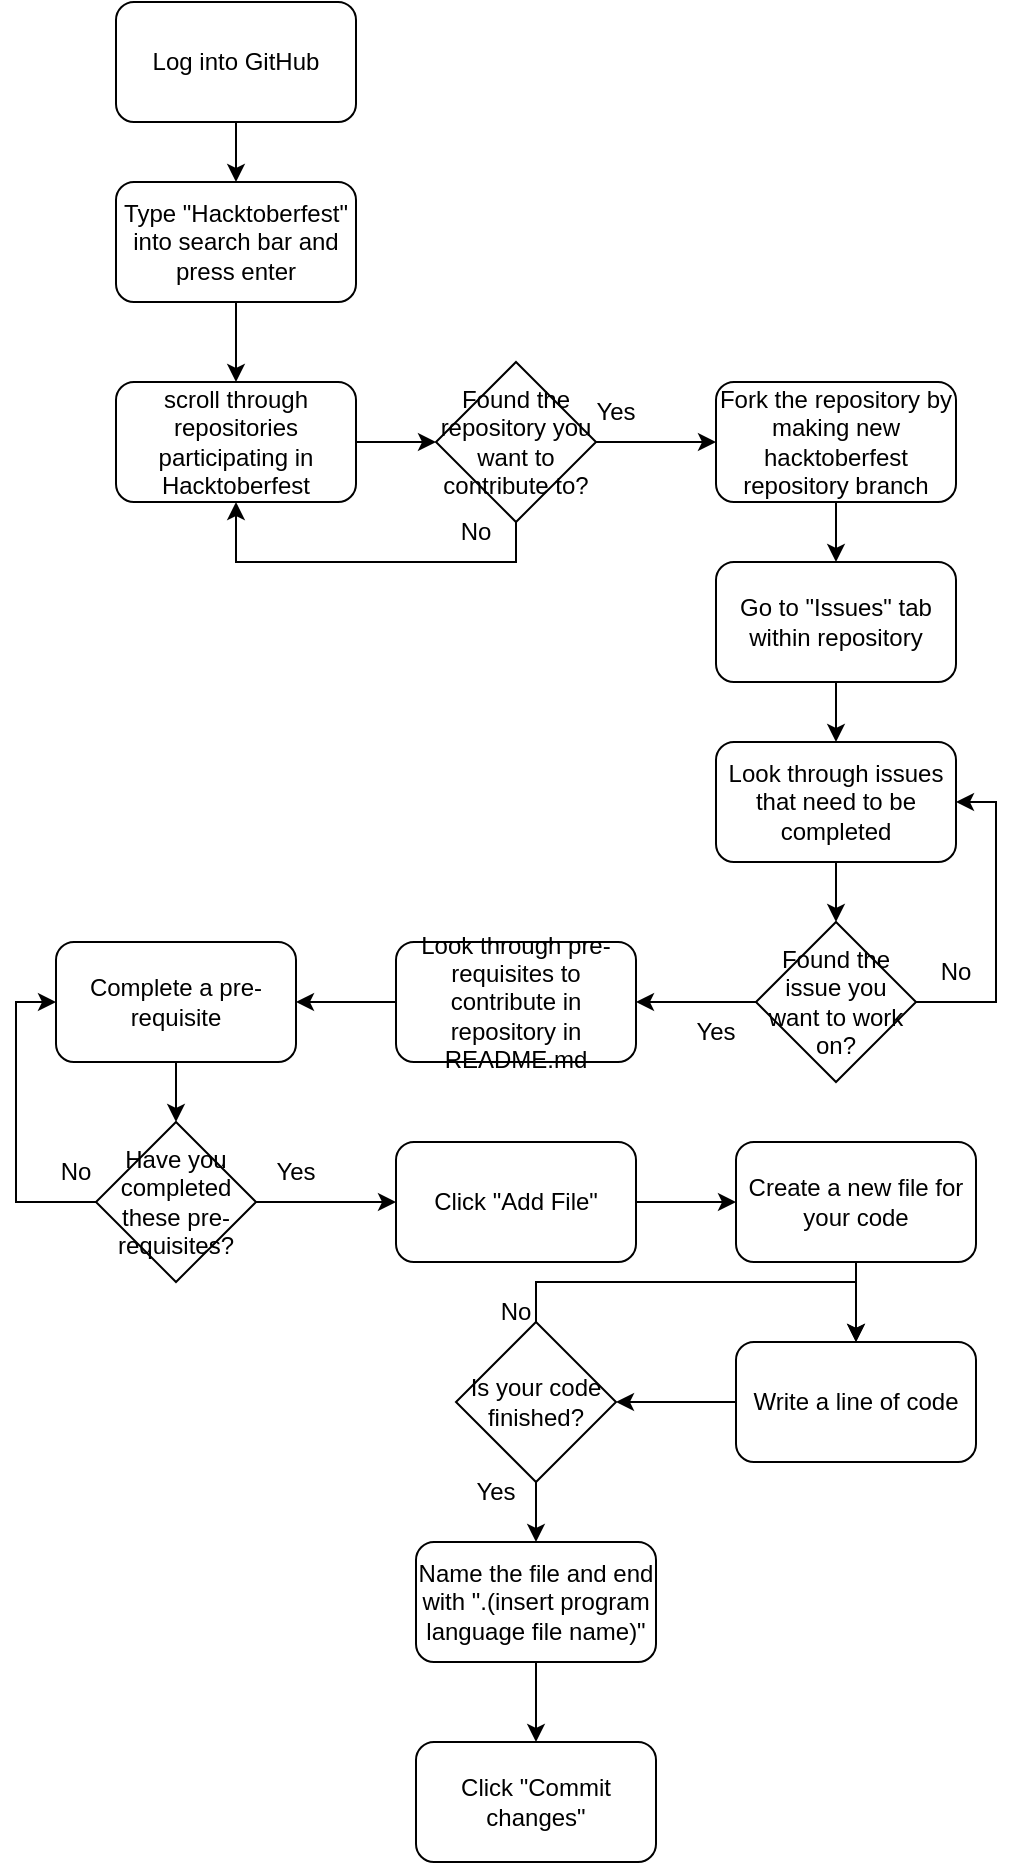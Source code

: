 <mxfile version="22.0.8" type="github">
  <diagram id="C5RBs43oDa-KdzZeNtuy" name="Page-1">
    <mxGraphModel dx="836" dy="455" grid="1" gridSize="10" guides="1" tooltips="1" connect="1" arrows="1" fold="1" page="1" pageScale="1" pageWidth="827" pageHeight="1169" math="0" shadow="0">
      <root>
        <mxCell id="WIyWlLk6GJQsqaUBKTNV-0" />
        <mxCell id="WIyWlLk6GJQsqaUBKTNV-1" parent="WIyWlLk6GJQsqaUBKTNV-0" />
        <mxCell id="LBUSXOYxLL9FHg3XURjK-1" style="edgeStyle=orthogonalEdgeStyle;rounded=0;orthogonalLoop=1;jettySize=auto;html=1;exitX=0.5;exitY=1;exitDx=0;exitDy=0;entryX=0.5;entryY=0;entryDx=0;entryDy=0;" edge="1" parent="WIyWlLk6GJQsqaUBKTNV-1" source="WIyWlLk6GJQsqaUBKTNV-3" target="LBUSXOYxLL9FHg3XURjK-0">
          <mxGeometry relative="1" as="geometry" />
        </mxCell>
        <mxCell id="WIyWlLk6GJQsqaUBKTNV-3" value="Log into GitHub" style="rounded=1;whiteSpace=wrap;html=1;fontSize=12;glass=0;strokeWidth=1;shadow=0;" parent="WIyWlLk6GJQsqaUBKTNV-1" vertex="1">
          <mxGeometry x="230" y="20" width="120" height="60" as="geometry" />
        </mxCell>
        <mxCell id="LBUSXOYxLL9FHg3XURjK-7" value="" style="edgeStyle=orthogonalEdgeStyle;rounded=0;orthogonalLoop=1;jettySize=auto;html=1;" edge="1" parent="WIyWlLk6GJQsqaUBKTNV-1" source="LBUSXOYxLL9FHg3XURjK-0" target="LBUSXOYxLL9FHg3XURjK-6">
          <mxGeometry relative="1" as="geometry" />
        </mxCell>
        <mxCell id="LBUSXOYxLL9FHg3XURjK-0" value="Type &quot;Hacktoberfest&quot; into search bar and press enter" style="rounded=1;whiteSpace=wrap;html=1;" vertex="1" parent="WIyWlLk6GJQsqaUBKTNV-1">
          <mxGeometry x="230" y="110" width="120" height="60" as="geometry" />
        </mxCell>
        <mxCell id="LBUSXOYxLL9FHg3XURjK-11" style="edgeStyle=orthogonalEdgeStyle;rounded=0;orthogonalLoop=1;jettySize=auto;html=1;exitX=0.5;exitY=1;exitDx=0;exitDy=0;entryX=0.5;entryY=1;entryDx=0;entryDy=0;" edge="1" parent="WIyWlLk6GJQsqaUBKTNV-1" source="LBUSXOYxLL9FHg3XURjK-3" target="LBUSXOYxLL9FHg3XURjK-6">
          <mxGeometry relative="1" as="geometry" />
        </mxCell>
        <mxCell id="LBUSXOYxLL9FHg3XURjK-57" value="" style="edgeStyle=orthogonalEdgeStyle;rounded=0;orthogonalLoop=1;jettySize=auto;html=1;" edge="1" parent="WIyWlLk6GJQsqaUBKTNV-1" source="LBUSXOYxLL9FHg3XURjK-3" target="LBUSXOYxLL9FHg3XURjK-56">
          <mxGeometry relative="1" as="geometry" />
        </mxCell>
        <mxCell id="LBUSXOYxLL9FHg3XURjK-3" value="Found the repository you want to contribute to?" style="rhombus;whiteSpace=wrap;html=1;" vertex="1" parent="WIyWlLk6GJQsqaUBKTNV-1">
          <mxGeometry x="390" y="200" width="80" height="80" as="geometry" />
        </mxCell>
        <mxCell id="LBUSXOYxLL9FHg3XURjK-8" value="" style="edgeStyle=orthogonalEdgeStyle;rounded=0;orthogonalLoop=1;jettySize=auto;html=1;" edge="1" parent="WIyWlLk6GJQsqaUBKTNV-1" source="LBUSXOYxLL9FHg3XURjK-6" target="LBUSXOYxLL9FHg3XURjK-3">
          <mxGeometry relative="1" as="geometry" />
        </mxCell>
        <mxCell id="LBUSXOYxLL9FHg3XURjK-6" value="scroll through repositories participating in Hacktoberfest" style="rounded=1;whiteSpace=wrap;html=1;" vertex="1" parent="WIyWlLk6GJQsqaUBKTNV-1">
          <mxGeometry x="230" y="210" width="120" height="60" as="geometry" />
        </mxCell>
        <mxCell id="LBUSXOYxLL9FHg3XURjK-33" value="" style="edgeStyle=orthogonalEdgeStyle;rounded=0;orthogonalLoop=1;jettySize=auto;html=1;" edge="1" parent="WIyWlLk6GJQsqaUBKTNV-1" source="LBUSXOYxLL9FHg3XURjK-9" target="LBUSXOYxLL9FHg3XURjK-32">
          <mxGeometry relative="1" as="geometry" />
        </mxCell>
        <mxCell id="LBUSXOYxLL9FHg3XURjK-9" value="Look through pre-requisites to contribute in repository in README.md" style="rounded=1;whiteSpace=wrap;html=1;" vertex="1" parent="WIyWlLk6GJQsqaUBKTNV-1">
          <mxGeometry x="370" y="490" width="120" height="60" as="geometry" />
        </mxCell>
        <mxCell id="LBUSXOYxLL9FHg3XURjK-12" value="No" style="text;html=1;strokeColor=none;fillColor=none;align=center;verticalAlign=middle;whiteSpace=wrap;rounded=0;" vertex="1" parent="WIyWlLk6GJQsqaUBKTNV-1">
          <mxGeometry x="380" y="270" width="60" height="30" as="geometry" />
        </mxCell>
        <mxCell id="LBUSXOYxLL9FHg3XURjK-16" value="Yes" style="text;html=1;strokeColor=none;fillColor=none;align=center;verticalAlign=middle;whiteSpace=wrap;rounded=0;" vertex="1" parent="WIyWlLk6GJQsqaUBKTNV-1">
          <mxGeometry x="450" y="210" width="60" height="30" as="geometry" />
        </mxCell>
        <mxCell id="LBUSXOYxLL9FHg3XURjK-35" style="edgeStyle=orthogonalEdgeStyle;rounded=0;orthogonalLoop=1;jettySize=auto;html=1;exitX=0;exitY=0.5;exitDx=0;exitDy=0;entryX=0;entryY=0.5;entryDx=0;entryDy=0;" edge="1" parent="WIyWlLk6GJQsqaUBKTNV-1" source="LBUSXOYxLL9FHg3XURjK-17" target="LBUSXOYxLL9FHg3XURjK-32">
          <mxGeometry relative="1" as="geometry" />
        </mxCell>
        <mxCell id="LBUSXOYxLL9FHg3XURjK-40" style="edgeStyle=orthogonalEdgeStyle;rounded=0;orthogonalLoop=1;jettySize=auto;html=1;exitX=1;exitY=0.5;exitDx=0;exitDy=0;entryX=0;entryY=0.5;entryDx=0;entryDy=0;" edge="1" parent="WIyWlLk6GJQsqaUBKTNV-1" source="LBUSXOYxLL9FHg3XURjK-17" target="LBUSXOYxLL9FHg3XURjK-36">
          <mxGeometry relative="1" as="geometry" />
        </mxCell>
        <mxCell id="LBUSXOYxLL9FHg3XURjK-17" value="Have you completed these pre-requisites?" style="rhombus;whiteSpace=wrap;html=1;" vertex="1" parent="WIyWlLk6GJQsqaUBKTNV-1">
          <mxGeometry x="220" y="580" width="80" height="80" as="geometry" />
        </mxCell>
        <mxCell id="LBUSXOYxLL9FHg3XURjK-23" value="" style="edgeStyle=orthogonalEdgeStyle;rounded=0;orthogonalLoop=1;jettySize=auto;html=1;" edge="1" parent="WIyWlLk6GJQsqaUBKTNV-1" source="LBUSXOYxLL9FHg3XURjK-19" target="LBUSXOYxLL9FHg3XURjK-22">
          <mxGeometry relative="1" as="geometry" />
        </mxCell>
        <mxCell id="LBUSXOYxLL9FHg3XURjK-19" value="Go to &quot;Issues&quot; tab within repository" style="rounded=1;whiteSpace=wrap;html=1;" vertex="1" parent="WIyWlLk6GJQsqaUBKTNV-1">
          <mxGeometry x="530" y="300" width="120" height="60" as="geometry" />
        </mxCell>
        <mxCell id="LBUSXOYxLL9FHg3XURjK-25" value="" style="edgeStyle=orthogonalEdgeStyle;rounded=0;orthogonalLoop=1;jettySize=auto;html=1;" edge="1" parent="WIyWlLk6GJQsqaUBKTNV-1" source="LBUSXOYxLL9FHg3XURjK-22" target="LBUSXOYxLL9FHg3XURjK-24">
          <mxGeometry relative="1" as="geometry" />
        </mxCell>
        <mxCell id="LBUSXOYxLL9FHg3XURjK-22" value="Look through issues that need to be completed" style="rounded=1;whiteSpace=wrap;html=1;" vertex="1" parent="WIyWlLk6GJQsqaUBKTNV-1">
          <mxGeometry x="530" y="390" width="120" height="60" as="geometry" />
        </mxCell>
        <mxCell id="LBUSXOYxLL9FHg3XURjK-27" value="" style="edgeStyle=orthogonalEdgeStyle;rounded=0;orthogonalLoop=1;jettySize=auto;html=1;" edge="1" parent="WIyWlLk6GJQsqaUBKTNV-1" source="LBUSXOYxLL9FHg3XURjK-24" target="LBUSXOYxLL9FHg3XURjK-9">
          <mxGeometry relative="1" as="geometry" />
        </mxCell>
        <mxCell id="LBUSXOYxLL9FHg3XURjK-55" style="edgeStyle=orthogonalEdgeStyle;rounded=0;orthogonalLoop=1;jettySize=auto;html=1;exitX=1;exitY=0.5;exitDx=0;exitDy=0;entryX=1;entryY=0.5;entryDx=0;entryDy=0;" edge="1" parent="WIyWlLk6GJQsqaUBKTNV-1" source="LBUSXOYxLL9FHg3XURjK-24" target="LBUSXOYxLL9FHg3XURjK-22">
          <mxGeometry relative="1" as="geometry">
            <Array as="points">
              <mxPoint x="670" y="520" />
              <mxPoint x="670" y="420" />
            </Array>
          </mxGeometry>
        </mxCell>
        <mxCell id="LBUSXOYxLL9FHg3XURjK-24" value="Found the issue you want to work on?" style="rhombus;whiteSpace=wrap;html=1;" vertex="1" parent="WIyWlLk6GJQsqaUBKTNV-1">
          <mxGeometry x="550" y="480" width="80" height="80" as="geometry" />
        </mxCell>
        <mxCell id="LBUSXOYxLL9FHg3XURjK-28" value="Yes" style="text;html=1;strokeColor=none;fillColor=none;align=center;verticalAlign=middle;whiteSpace=wrap;rounded=0;" vertex="1" parent="WIyWlLk6GJQsqaUBKTNV-1">
          <mxGeometry x="500" y="520" width="60" height="30" as="geometry" />
        </mxCell>
        <mxCell id="LBUSXOYxLL9FHg3XURjK-29" value="No" style="text;html=1;strokeColor=none;fillColor=none;align=center;verticalAlign=middle;whiteSpace=wrap;rounded=0;" vertex="1" parent="WIyWlLk6GJQsqaUBKTNV-1">
          <mxGeometry x="620" y="490" width="60" height="30" as="geometry" />
        </mxCell>
        <mxCell id="LBUSXOYxLL9FHg3XURjK-34" value="" style="edgeStyle=orthogonalEdgeStyle;rounded=0;orthogonalLoop=1;jettySize=auto;html=1;" edge="1" parent="WIyWlLk6GJQsqaUBKTNV-1" source="LBUSXOYxLL9FHg3XURjK-32" target="LBUSXOYxLL9FHg3XURjK-17">
          <mxGeometry relative="1" as="geometry" />
        </mxCell>
        <mxCell id="LBUSXOYxLL9FHg3XURjK-32" value="Complete a pre-requisite" style="rounded=1;whiteSpace=wrap;html=1;" vertex="1" parent="WIyWlLk6GJQsqaUBKTNV-1">
          <mxGeometry x="200" y="490" width="120" height="60" as="geometry" />
        </mxCell>
        <mxCell id="LBUSXOYxLL9FHg3XURjK-42" value="" style="edgeStyle=orthogonalEdgeStyle;rounded=0;orthogonalLoop=1;jettySize=auto;html=1;" edge="1" parent="WIyWlLk6GJQsqaUBKTNV-1" source="LBUSXOYxLL9FHg3XURjK-36" target="LBUSXOYxLL9FHg3XURjK-41">
          <mxGeometry relative="1" as="geometry" />
        </mxCell>
        <mxCell id="LBUSXOYxLL9FHg3XURjK-36" value="Click &quot;Add File&quot;" style="rounded=1;whiteSpace=wrap;html=1;" vertex="1" parent="WIyWlLk6GJQsqaUBKTNV-1">
          <mxGeometry x="370" y="590" width="120" height="60" as="geometry" />
        </mxCell>
        <mxCell id="LBUSXOYxLL9FHg3XURjK-37" value="No" style="text;html=1;strokeColor=none;fillColor=none;align=center;verticalAlign=middle;whiteSpace=wrap;rounded=0;" vertex="1" parent="WIyWlLk6GJQsqaUBKTNV-1">
          <mxGeometry x="180" y="590" width="60" height="30" as="geometry" />
        </mxCell>
        <mxCell id="LBUSXOYxLL9FHg3XURjK-39" value="Yes" style="text;html=1;strokeColor=none;fillColor=none;align=center;verticalAlign=middle;whiteSpace=wrap;rounded=0;" vertex="1" parent="WIyWlLk6GJQsqaUBKTNV-1">
          <mxGeometry x="290" y="590" width="60" height="30" as="geometry" />
        </mxCell>
        <mxCell id="LBUSXOYxLL9FHg3XURjK-50" value="" style="edgeStyle=orthogonalEdgeStyle;rounded=0;orthogonalLoop=1;jettySize=auto;html=1;" edge="1" parent="WIyWlLk6GJQsqaUBKTNV-1" source="LBUSXOYxLL9FHg3XURjK-41" target="LBUSXOYxLL9FHg3XURjK-43">
          <mxGeometry relative="1" as="geometry" />
        </mxCell>
        <mxCell id="LBUSXOYxLL9FHg3XURjK-41" value="Create a new file for your code" style="rounded=1;whiteSpace=wrap;html=1;" vertex="1" parent="WIyWlLk6GJQsqaUBKTNV-1">
          <mxGeometry x="540" y="590" width="120" height="60" as="geometry" />
        </mxCell>
        <mxCell id="LBUSXOYxLL9FHg3XURjK-45" value="" style="edgeStyle=orthogonalEdgeStyle;rounded=0;orthogonalLoop=1;jettySize=auto;html=1;" edge="1" parent="WIyWlLk6GJQsqaUBKTNV-1" source="LBUSXOYxLL9FHg3XURjK-43" target="LBUSXOYxLL9FHg3XURjK-44">
          <mxGeometry relative="1" as="geometry" />
        </mxCell>
        <mxCell id="LBUSXOYxLL9FHg3XURjK-43" value="Write a line of code" style="rounded=1;whiteSpace=wrap;html=1;" vertex="1" parent="WIyWlLk6GJQsqaUBKTNV-1">
          <mxGeometry x="540" y="690" width="120" height="60" as="geometry" />
        </mxCell>
        <mxCell id="LBUSXOYxLL9FHg3XURjK-52" style="edgeStyle=orthogonalEdgeStyle;rounded=0;orthogonalLoop=1;jettySize=auto;html=1;exitX=0.5;exitY=0;exitDx=0;exitDy=0;entryX=0.5;entryY=0;entryDx=0;entryDy=0;" edge="1" parent="WIyWlLk6GJQsqaUBKTNV-1" source="LBUSXOYxLL9FHg3XURjK-44" target="LBUSXOYxLL9FHg3XURjK-43">
          <mxGeometry relative="1" as="geometry" />
        </mxCell>
        <mxCell id="LBUSXOYxLL9FHg3XURjK-53" value="" style="edgeStyle=orthogonalEdgeStyle;rounded=0;orthogonalLoop=1;jettySize=auto;html=1;" edge="1" parent="WIyWlLk6GJQsqaUBKTNV-1" source="LBUSXOYxLL9FHg3XURjK-44" target="LBUSXOYxLL9FHg3XURjK-46">
          <mxGeometry relative="1" as="geometry" />
        </mxCell>
        <mxCell id="LBUSXOYxLL9FHg3XURjK-44" value="Is your code finished?" style="rhombus;whiteSpace=wrap;html=1;" vertex="1" parent="WIyWlLk6GJQsqaUBKTNV-1">
          <mxGeometry x="400" y="680" width="80" height="80" as="geometry" />
        </mxCell>
        <mxCell id="LBUSXOYxLL9FHg3XURjK-61" value="" style="edgeStyle=orthogonalEdgeStyle;rounded=0;orthogonalLoop=1;jettySize=auto;html=1;" edge="1" parent="WIyWlLk6GJQsqaUBKTNV-1" source="LBUSXOYxLL9FHg3XURjK-46" target="LBUSXOYxLL9FHg3XURjK-54">
          <mxGeometry relative="1" as="geometry" />
        </mxCell>
        <mxCell id="LBUSXOYxLL9FHg3XURjK-46" value="Name the file and end with &quot;.(insert program language file name)&quot;" style="rounded=1;whiteSpace=wrap;html=1;" vertex="1" parent="WIyWlLk6GJQsqaUBKTNV-1">
          <mxGeometry x="380" y="790" width="120" height="60" as="geometry" />
        </mxCell>
        <mxCell id="LBUSXOYxLL9FHg3XURjK-54" value="Click &quot;Commit changes&quot;" style="rounded=1;whiteSpace=wrap;html=1;" vertex="1" parent="WIyWlLk6GJQsqaUBKTNV-1">
          <mxGeometry x="380" y="890" width="120" height="60" as="geometry" />
        </mxCell>
        <mxCell id="LBUSXOYxLL9FHg3XURjK-58" value="" style="edgeStyle=orthogonalEdgeStyle;rounded=0;orthogonalLoop=1;jettySize=auto;html=1;" edge="1" parent="WIyWlLk6GJQsqaUBKTNV-1" source="LBUSXOYxLL9FHg3XURjK-56" target="LBUSXOYxLL9FHg3XURjK-19">
          <mxGeometry relative="1" as="geometry" />
        </mxCell>
        <mxCell id="LBUSXOYxLL9FHg3XURjK-56" value="Fork the repository by making new hacktoberfest repository branch" style="rounded=1;whiteSpace=wrap;html=1;" vertex="1" parent="WIyWlLk6GJQsqaUBKTNV-1">
          <mxGeometry x="530" y="210" width="120" height="60" as="geometry" />
        </mxCell>
        <mxCell id="LBUSXOYxLL9FHg3XURjK-59" value="No" style="text;html=1;strokeColor=none;fillColor=none;align=center;verticalAlign=middle;whiteSpace=wrap;rounded=0;" vertex="1" parent="WIyWlLk6GJQsqaUBKTNV-1">
          <mxGeometry x="400" y="660" width="60" height="30" as="geometry" />
        </mxCell>
        <mxCell id="LBUSXOYxLL9FHg3XURjK-60" value="Yes" style="text;html=1;strokeColor=none;fillColor=none;align=center;verticalAlign=middle;whiteSpace=wrap;rounded=0;" vertex="1" parent="WIyWlLk6GJQsqaUBKTNV-1">
          <mxGeometry x="390" y="750" width="60" height="30" as="geometry" />
        </mxCell>
      </root>
    </mxGraphModel>
  </diagram>
</mxfile>

